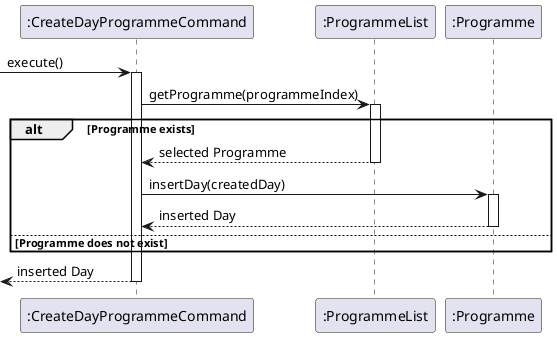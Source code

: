 @startuml
participant ":CreateDayProgrammeCommand" as CreateDayProgrammeCommand
participant ":ProgrammeList" as ProgrammeList
participant ":Programme" as Programme

-> CreateDayProgrammeCommand : execute()
activate CreateDayProgrammeCommand

CreateDayProgrammeCommand -> ProgrammeList : getProgramme(programmeIndex)
activate ProgrammeList

alt Programme exists
    ProgrammeList --> CreateDayProgrammeCommand : selected Programme
    deactivate ProgrammeList

    CreateDayProgrammeCommand -> Programme : insertDay(createdDay)
    activate Programme

    Programme --> CreateDayProgrammeCommand : inserted Day
    deactivate Programme
    else Programme does not exist
end

<-- CreateDayProgrammeCommand : inserted Day
deactivate CreateDayProgrammeCommand
@enduml